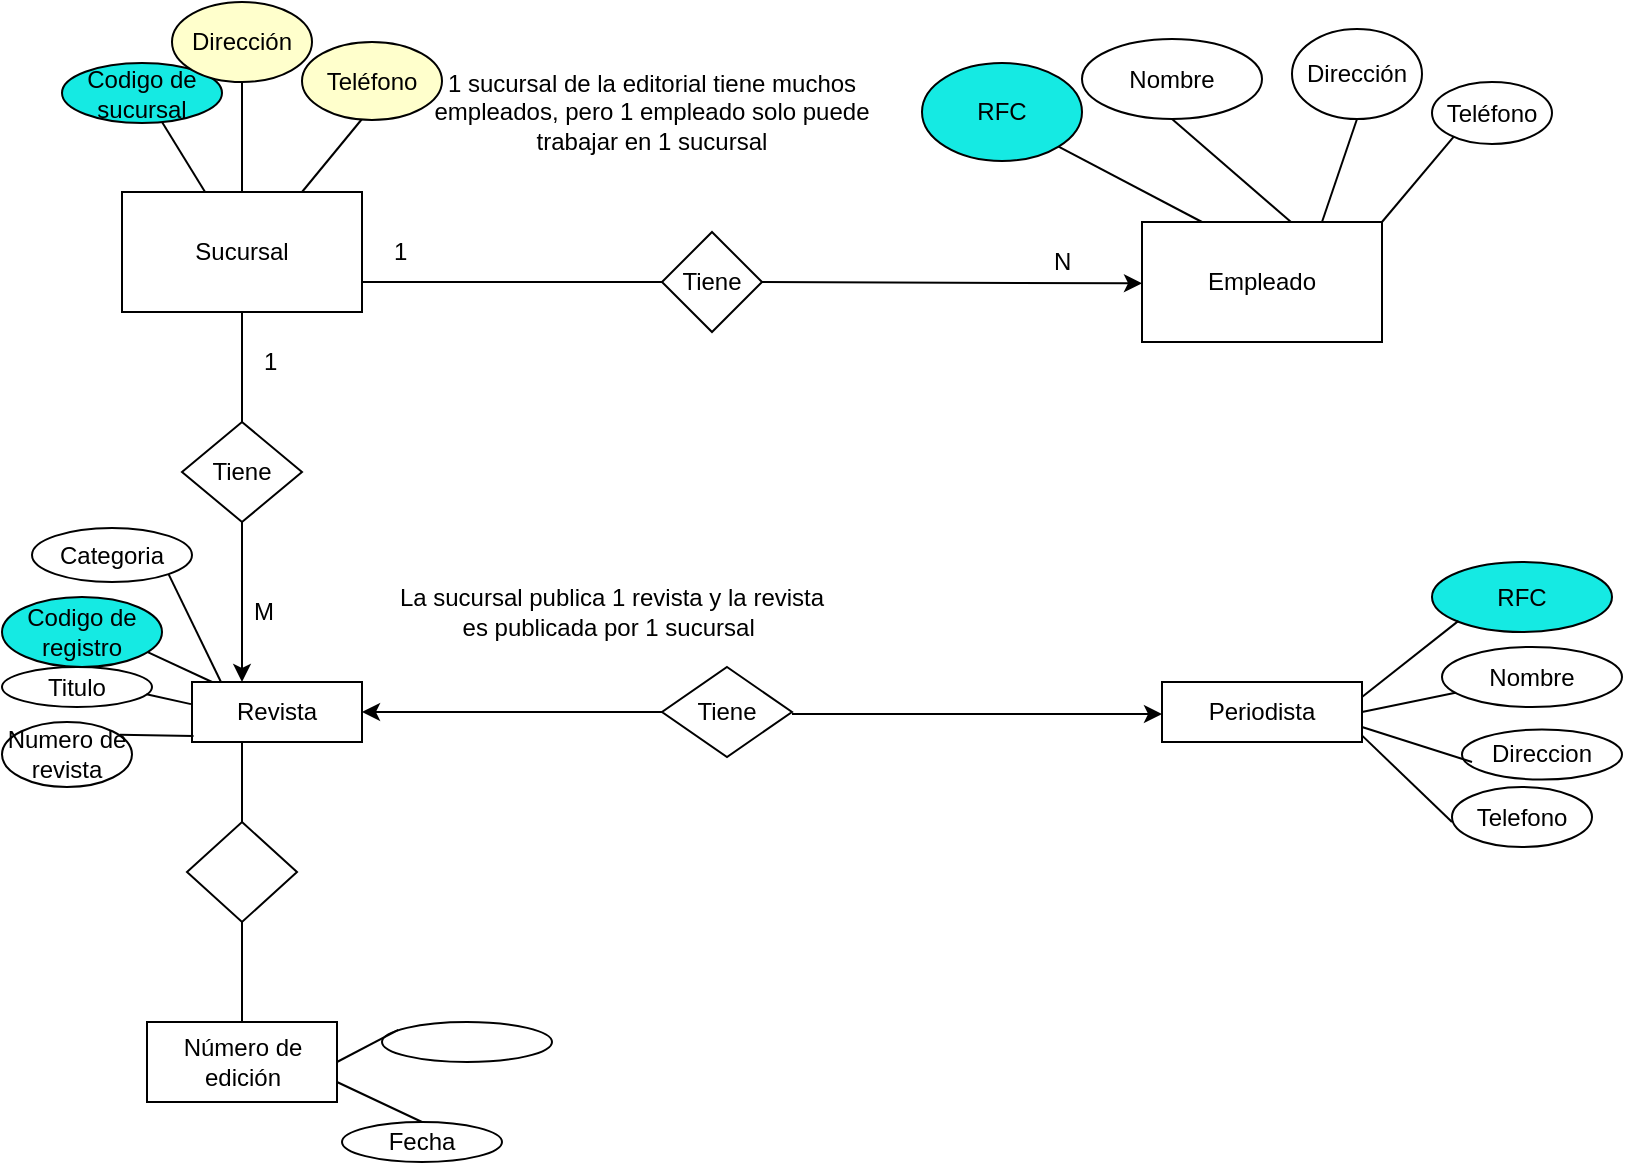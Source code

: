 <mxfile version="22.0.2" type="github">
  <diagram id="R2lEEEUBdFMjLlhIrx00" name="Page-1">
    <mxGraphModel dx="394" dy="173" grid="1" gridSize="10" guides="1" tooltips="1" connect="1" arrows="1" fold="1" page="1" pageScale="1" pageWidth="850" pageHeight="1100" math="0" shadow="0" extFonts="Permanent Marker^https://fonts.googleapis.com/css?family=Permanent+Marker">
      <root>
        <mxCell id="0" />
        <mxCell id="1" parent="0" />
        <mxCell id="aHJGqN-GS59mJnBzp212-1" value="Sucursal" style="rounded=0;whiteSpace=wrap;html=1;" parent="1" vertex="1">
          <mxGeometry x="90" y="245" width="120" height="60" as="geometry" />
        </mxCell>
        <mxCell id="aHJGqN-GS59mJnBzp212-2" value="Empleado" style="rounded=0;whiteSpace=wrap;html=1;" parent="1" vertex="1">
          <mxGeometry x="600" y="260" width="120" height="60" as="geometry" />
        </mxCell>
        <mxCell id="aHJGqN-GS59mJnBzp212-3" value="Revista" style="rounded=0;whiteSpace=wrap;html=1;" parent="1" vertex="1">
          <mxGeometry x="125" y="490" width="85" height="30" as="geometry" />
        </mxCell>
        <mxCell id="aHJGqN-GS59mJnBzp212-4" value="Periodista" style="rounded=0;whiteSpace=wrap;html=1;" parent="1" vertex="1">
          <mxGeometry x="610" y="490" width="100" height="30" as="geometry" />
        </mxCell>
        <mxCell id="aHJGqN-GS59mJnBzp212-5" value="Tiene" style="rhombus;whiteSpace=wrap;html=1;" parent="1" vertex="1">
          <mxGeometry x="120" y="360" width="60" height="50" as="geometry" />
        </mxCell>
        <mxCell id="aHJGqN-GS59mJnBzp212-7" value="Tiene" style="rhombus;whiteSpace=wrap;html=1;" parent="1" vertex="1">
          <mxGeometry x="360" y="265" width="50" height="50" as="geometry" />
        </mxCell>
        <mxCell id="aHJGqN-GS59mJnBzp212-10" value="" style="endArrow=none;html=1;rounded=0;entryX=0;entryY=0.5;entryDx=0;entryDy=0;" parent="1" target="aHJGqN-GS59mJnBzp212-7" edge="1">
          <mxGeometry width="50" height="50" relative="1" as="geometry">
            <mxPoint x="210" y="290" as="sourcePoint" />
            <mxPoint x="170" y="250" as="targetPoint" />
          </mxGeometry>
        </mxCell>
        <mxCell id="aHJGqN-GS59mJnBzp212-12" value="" style="endArrow=classic;html=1;rounded=0;entryX=0.625;entryY=0.856;entryDx=0;entryDy=0;entryPerimeter=0;" parent="1" target="aHJGqN-GS59mJnBzp212-25" edge="1">
          <mxGeometry width="50" height="50" relative="1" as="geometry">
            <mxPoint x="410" y="290" as="sourcePoint" />
            <mxPoint x="460" y="240" as="targetPoint" />
          </mxGeometry>
        </mxCell>
        <mxCell id="aHJGqN-GS59mJnBzp212-17" value="Codigo de sucursal" style="ellipse;whiteSpace=wrap;html=1;fillColor=#15EAE3;" parent="1" vertex="1">
          <mxGeometry x="60" y="180.5" width="80" height="30" as="geometry" />
        </mxCell>
        <mxCell id="aHJGqN-GS59mJnBzp212-20" value="" style="endArrow=none;html=1;rounded=0;exitX=0.5;exitY=0;exitDx=0;exitDy=0;" parent="1" source="aHJGqN-GS59mJnBzp212-1" edge="1">
          <mxGeometry width="50" height="50" relative="1" as="geometry">
            <mxPoint x="100" y="240" as="sourcePoint" />
            <mxPoint x="150" y="190" as="targetPoint" />
          </mxGeometry>
        </mxCell>
        <mxCell id="aHJGqN-GS59mJnBzp212-21" value="Dirección" style="ellipse;whiteSpace=wrap;html=1;fillColor=#FFFFCC;" parent="1" vertex="1">
          <mxGeometry x="115" y="150" width="70" height="40" as="geometry" />
        </mxCell>
        <mxCell id="aHJGqN-GS59mJnBzp212-22" value="" style="endArrow=none;html=1;rounded=0;exitX=0.75;exitY=0;exitDx=0;exitDy=0;" parent="1" source="aHJGqN-GS59mJnBzp212-1" edge="1">
          <mxGeometry width="50" height="50" relative="1" as="geometry">
            <mxPoint x="160" y="258.5" as="sourcePoint" />
            <mxPoint x="210" y="208.5" as="targetPoint" />
          </mxGeometry>
        </mxCell>
        <mxCell id="aHJGqN-GS59mJnBzp212-23" value="Teléfono" style="ellipse;whiteSpace=wrap;html=1;fillColor=#FFFFCC;" parent="1" vertex="1">
          <mxGeometry x="180" y="170" width="70" height="39" as="geometry" />
        </mxCell>
        <mxCell id="aHJGqN-GS59mJnBzp212-24" value="1" style="text;strokeColor=none;fillColor=none;align=left;verticalAlign=middle;spacingLeft=4;spacingRight=4;overflow=hidden;points=[[0,0.5],[1,0.5]];portConstraint=eastwest;rotatable=0;whiteSpace=wrap;html=1;" parent="1" vertex="1">
          <mxGeometry x="220" y="260" width="20" height="30" as="geometry" />
        </mxCell>
        <mxCell id="aHJGqN-GS59mJnBzp212-25" value="N" style="text;strokeColor=none;fillColor=none;align=left;verticalAlign=middle;spacingLeft=4;spacingRight=4;overflow=hidden;points=[[0,0.5],[1,0.5]];portConstraint=eastwest;rotatable=0;whiteSpace=wrap;html=1;" parent="1" vertex="1">
          <mxGeometry x="550" y="265" width="80" height="30" as="geometry" />
        </mxCell>
        <mxCell id="aHJGqN-GS59mJnBzp212-26" value="" style="endArrow=none;html=1;rounded=0;entryX=1;entryY=1;entryDx=0;entryDy=0;exitX=0.25;exitY=0;exitDx=0;exitDy=0;" parent="1" source="aHJGqN-GS59mJnBzp212-2" target="aHJGqN-GS59mJnBzp212-27" edge="1">
          <mxGeometry width="50" height="50" relative="1" as="geometry">
            <mxPoint x="680" y="260" as="sourcePoint" />
            <mxPoint x="650" y="230" as="targetPoint" />
          </mxGeometry>
        </mxCell>
        <mxCell id="aHJGqN-GS59mJnBzp212-27" value="RFC" style="ellipse;whiteSpace=wrap;html=1;fillColor=#15EAE3;" parent="1" vertex="1">
          <mxGeometry x="490" y="180.5" width="80" height="49" as="geometry" />
        </mxCell>
        <mxCell id="aHJGqN-GS59mJnBzp212-28" value="" style="endArrow=none;html=1;rounded=0;entryX=0.5;entryY=1;entryDx=0;entryDy=0;" parent="1" target="aHJGqN-GS59mJnBzp212-29" edge="1">
          <mxGeometry width="50" height="50" relative="1" as="geometry">
            <mxPoint x="674.5" y="260" as="sourcePoint" />
            <mxPoint x="674.5" y="200" as="targetPoint" />
          </mxGeometry>
        </mxCell>
        <mxCell id="aHJGqN-GS59mJnBzp212-29" value="Nombre" style="ellipse;whiteSpace=wrap;html=1;" parent="1" vertex="1">
          <mxGeometry x="570" y="168.5" width="90" height="40" as="geometry" />
        </mxCell>
        <mxCell id="aHJGqN-GS59mJnBzp212-30" value="" style="endArrow=none;html=1;rounded=0;entryX=0.5;entryY=1;entryDx=0;entryDy=0;" parent="1" target="aHJGqN-GS59mJnBzp212-31" edge="1">
          <mxGeometry width="50" height="50" relative="1" as="geometry">
            <mxPoint x="690" y="260" as="sourcePoint" />
            <mxPoint x="740" y="210" as="targetPoint" />
          </mxGeometry>
        </mxCell>
        <mxCell id="aHJGqN-GS59mJnBzp212-31" value="Dirección" style="ellipse;whiteSpace=wrap;html=1;" parent="1" vertex="1">
          <mxGeometry x="675" y="163.5" width="65" height="45" as="geometry" />
        </mxCell>
        <mxCell id="aHJGqN-GS59mJnBzp212-34" value="" style="endArrow=none;html=1;rounded=0;" parent="1" edge="1">
          <mxGeometry width="50" height="50" relative="1" as="geometry">
            <mxPoint x="720" y="260" as="sourcePoint" />
            <mxPoint x="758.426" y="214.258" as="targetPoint" />
          </mxGeometry>
        </mxCell>
        <mxCell id="aHJGqN-GS59mJnBzp212-33" value="Teléfono" style="ellipse;whiteSpace=wrap;html=1;" parent="1" vertex="1">
          <mxGeometry x="745" y="190" width="60" height="31" as="geometry" />
        </mxCell>
        <mxCell id="aHJGqN-GS59mJnBzp212-35" value="1 sucursal de la editorial tiene muchos empleados, pero 1 empleado solo puede trabajar en 1 sucursal" style="text;html=1;strokeColor=none;fillColor=none;align=center;verticalAlign=middle;whiteSpace=wrap;rounded=0;" parent="1" vertex="1">
          <mxGeometry x="230" y="170" width="250" height="70" as="geometry" />
        </mxCell>
        <mxCell id="aHJGqN-GS59mJnBzp212-36" value="" style="endArrow=none;html=1;rounded=0;entryX=0.5;entryY=1;entryDx=0;entryDy=0;" parent="1" target="aHJGqN-GS59mJnBzp212-1" edge="1">
          <mxGeometry width="50" height="50" relative="1" as="geometry">
            <mxPoint x="150" y="360" as="sourcePoint" />
            <mxPoint x="70" y="320" as="targetPoint" />
          </mxGeometry>
        </mxCell>
        <mxCell id="aHJGqN-GS59mJnBzp212-37" value="" style="endArrow=classic;html=1;rounded=0;exitX=0.5;exitY=1;exitDx=0;exitDy=0;" parent="1" source="aHJGqN-GS59mJnBzp212-5" edge="1">
          <mxGeometry width="50" height="50" relative="1" as="geometry">
            <mxPoint x="60" y="460" as="sourcePoint" />
            <mxPoint x="150" y="490" as="targetPoint" />
          </mxGeometry>
        </mxCell>
        <mxCell id="aHJGqN-GS59mJnBzp212-38" value="La sucursal publica 1 revista y la revista es publicada por 1 sucursal&amp;nbsp;" style="text;html=1;strokeColor=none;fillColor=none;align=center;verticalAlign=middle;whiteSpace=wrap;rounded=0;" parent="1" vertex="1">
          <mxGeometry x="220" y="440" width="230" height="30" as="geometry" />
        </mxCell>
        <mxCell id="aHJGqN-GS59mJnBzp212-41" value="1" style="text;strokeColor=none;fillColor=none;align=left;verticalAlign=middle;spacingLeft=4;spacingRight=4;overflow=hidden;points=[[0,0.5],[1,0.5]];portConstraint=eastwest;rotatable=0;whiteSpace=wrap;html=1;" parent="1" vertex="1">
          <mxGeometry x="155" y="315" width="30" height="30" as="geometry" />
        </mxCell>
        <mxCell id="aHJGqN-GS59mJnBzp212-42" value="M" style="text;strokeColor=none;fillColor=none;align=left;verticalAlign=middle;spacingLeft=4;spacingRight=4;overflow=hidden;points=[[0,0.5],[1,0.5]];portConstraint=eastwest;rotatable=0;whiteSpace=wrap;html=1;" parent="1" vertex="1">
          <mxGeometry x="150" y="440" width="40" height="30" as="geometry" />
        </mxCell>
        <mxCell id="aHJGqN-GS59mJnBzp212-44" value="" style="endArrow=none;html=1;rounded=0;" parent="1" source="aHJGqN-GS59mJnBzp212-1" edge="1">
          <mxGeometry width="50" height="50" relative="1" as="geometry">
            <mxPoint x="60" y="260" as="sourcePoint" />
            <mxPoint x="110" y="210" as="targetPoint" />
          </mxGeometry>
        </mxCell>
        <mxCell id="OFvr1qWIemrYlhcWky6H-4" value="RFC" style="ellipse;whiteSpace=wrap;html=1;fillColor=#15EAE3;" parent="1" vertex="1">
          <mxGeometry x="745" y="430" width="90" height="35" as="geometry" />
        </mxCell>
        <mxCell id="OFvr1qWIemrYlhcWky6H-5" value="Nombre" style="ellipse;whiteSpace=wrap;html=1;" parent="1" vertex="1">
          <mxGeometry x="750" y="472.5" width="90" height="30" as="geometry" />
        </mxCell>
        <mxCell id="OFvr1qWIemrYlhcWky6H-6" value="Direccion" style="ellipse;whiteSpace=wrap;html=1;" parent="1" vertex="1">
          <mxGeometry x="760" y="513.75" width="80" height="25" as="geometry" />
        </mxCell>
        <mxCell id="OFvr1qWIemrYlhcWky6H-7" value="Telefono" style="ellipse;whiteSpace=wrap;html=1;" parent="1" vertex="1">
          <mxGeometry x="755" y="542.5" width="70" height="30" as="geometry" />
        </mxCell>
        <mxCell id="OFvr1qWIemrYlhcWky6H-16" value="" style="endArrow=none;html=1;rounded=0;entryX=0.036;entryY=0.698;entryDx=0;entryDy=0;entryPerimeter=0;exitX=1;exitY=0.25;exitDx=0;exitDy=0;" parent="1" source="aHJGqN-GS59mJnBzp212-4" edge="1">
          <mxGeometry width="50" height="50" relative="1" as="geometry">
            <mxPoint x="725" y="510" as="sourcePoint" />
            <mxPoint x="758.24" y="459.43" as="targetPoint" />
          </mxGeometry>
        </mxCell>
        <mxCell id="OFvr1qWIemrYlhcWky6H-17" value="" style="endArrow=none;html=1;rounded=0;exitX=1;exitY=0.5;exitDx=0;exitDy=0;" parent="1" source="aHJGqN-GS59mJnBzp212-4" target="OFvr1qWIemrYlhcWky6H-5" edge="1">
          <mxGeometry width="50" height="50" relative="1" as="geometry">
            <mxPoint x="715" y="550" as="sourcePoint" />
            <mxPoint x="765" y="500" as="targetPoint" />
          </mxGeometry>
        </mxCell>
        <mxCell id="OFvr1qWIemrYlhcWky6H-19" value="" style="endArrow=none;html=1;rounded=0;exitX=1;exitY=0.75;exitDx=0;exitDy=0;" parent="1" source="aHJGqN-GS59mJnBzp212-4" edge="1">
          <mxGeometry width="50" height="50" relative="1" as="geometry">
            <mxPoint x="715" y="580" as="sourcePoint" />
            <mxPoint x="765" y="530" as="targetPoint" />
          </mxGeometry>
        </mxCell>
        <mxCell id="OFvr1qWIemrYlhcWky6H-20" value="" style="endArrow=none;html=1;rounded=0;exitX=1.002;exitY=0.898;exitDx=0;exitDy=0;exitPerimeter=0;" parent="1" source="aHJGqN-GS59mJnBzp212-4" edge="1">
          <mxGeometry width="50" height="50" relative="1" as="geometry">
            <mxPoint x="705" y="610" as="sourcePoint" />
            <mxPoint x="755" y="560" as="targetPoint" />
          </mxGeometry>
        </mxCell>
        <mxCell id="OFvr1qWIemrYlhcWky6H-21" value="Tiene" style="rhombus;whiteSpace=wrap;html=1;" parent="1" vertex="1">
          <mxGeometry x="360" y="482.5" width="65" height="45" as="geometry" />
        </mxCell>
        <mxCell id="OFvr1qWIemrYlhcWky6H-24" value="" style="endArrow=classic;html=1;rounded=0;exitX=1;exitY=0.5;exitDx=0;exitDy=0;entryX=0;entryY=0.5;entryDx=0;entryDy=0;" parent="1" edge="1">
          <mxGeometry width="50" height="50" relative="1" as="geometry">
            <mxPoint x="425" y="506" as="sourcePoint" />
            <mxPoint x="610" y="506" as="targetPoint" />
            <Array as="points" />
          </mxGeometry>
        </mxCell>
        <mxCell id="OFvr1qWIemrYlhcWky6H-25" value="" style="endArrow=classic;html=1;rounded=0;entryX=1;entryY=0.5;entryDx=0;entryDy=0;exitX=0;exitY=0.5;exitDx=0;exitDy=0;" parent="1" source="OFvr1qWIemrYlhcWky6H-21" target="aHJGqN-GS59mJnBzp212-3" edge="1">
          <mxGeometry width="50" height="50" relative="1" as="geometry">
            <mxPoint x="355" y="520" as="sourcePoint" />
            <mxPoint x="405" y="470" as="targetPoint" />
          </mxGeometry>
        </mxCell>
        <mxCell id="OFvr1qWIemrYlhcWky6H-26" value="Codigo de registro" style="ellipse;whiteSpace=wrap;html=1;fillColor=#15EAE3;" parent="1" vertex="1">
          <mxGeometry x="30" y="447.5" width="80" height="35" as="geometry" />
        </mxCell>
        <mxCell id="OFvr1qWIemrYlhcWky6H-27" value="Titulo" style="ellipse;whiteSpace=wrap;html=1;" parent="1" vertex="1">
          <mxGeometry x="30" y="482.5" width="75" height="20" as="geometry" />
        </mxCell>
        <mxCell id="OFvr1qWIemrYlhcWky6H-28" value="Numero de revista" style="ellipse;whiteSpace=wrap;html=1;" parent="1" vertex="1">
          <mxGeometry x="30" y="510" width="65" height="32.5" as="geometry" />
        </mxCell>
        <mxCell id="OFvr1qWIemrYlhcWky6H-29" value="Categoria" style="ellipse;whiteSpace=wrap;html=1;" parent="1" vertex="1">
          <mxGeometry x="45" y="413" width="80" height="27" as="geometry" />
        </mxCell>
        <mxCell id="OFvr1qWIemrYlhcWky6H-30" value="" style="endArrow=none;html=1;rounded=0;entryX=0.169;entryY=-0.009;entryDx=0;entryDy=0;entryPerimeter=0;exitX=1;exitY=1;exitDx=0;exitDy=0;" parent="1" source="OFvr1qWIemrYlhcWky6H-29" target="aHJGqN-GS59mJnBzp212-3" edge="1">
          <mxGeometry width="50" height="50" relative="1" as="geometry">
            <mxPoint x="125" y="430" as="sourcePoint" />
            <mxPoint x="175" y="380" as="targetPoint" />
          </mxGeometry>
        </mxCell>
        <mxCell id="OFvr1qWIemrYlhcWky6H-31" value="" style="endArrow=none;html=1;rounded=0;entryX=0.118;entryY=0;entryDx=0;entryDy=0;entryPerimeter=0;" parent="1" target="aHJGqN-GS59mJnBzp212-3" edge="1">
          <mxGeometry width="50" height="50" relative="1" as="geometry">
            <mxPoint x="102.852" y="475.061" as="sourcePoint" />
            <mxPoint x="155" y="420" as="targetPoint" />
          </mxGeometry>
        </mxCell>
        <mxCell id="OFvr1qWIemrYlhcWky6H-32" value="" style="endArrow=none;html=1;rounded=0;entryX=-0.006;entryY=0.369;entryDx=0;entryDy=0;entryPerimeter=0;" parent="1" target="aHJGqN-GS59mJnBzp212-3" edge="1">
          <mxGeometry width="50" height="50" relative="1" as="geometry">
            <mxPoint x="102.255" y="496.086" as="sourcePoint" />
            <mxPoint x="185" y="530" as="targetPoint" />
          </mxGeometry>
        </mxCell>
        <mxCell id="OFvr1qWIemrYlhcWky6H-33" value="" style="endArrow=none;html=1;rounded=0;entryX=0.009;entryY=0.902;entryDx=0;entryDy=0;entryPerimeter=0;exitX=0.905;exitY=0.196;exitDx=0;exitDy=0;exitPerimeter=0;" parent="1" source="OFvr1qWIemrYlhcWky6H-28" target="aHJGqN-GS59mJnBzp212-3" edge="1">
          <mxGeometry width="50" height="50" relative="1" as="geometry">
            <mxPoint x="105" y="520" as="sourcePoint" />
            <mxPoint x="155" y="470" as="targetPoint" />
          </mxGeometry>
        </mxCell>
        <mxCell id="Jaal9q_AW8TaccG8SGAF-1" value="" style="rhombus;whiteSpace=wrap;html=1;" vertex="1" parent="1">
          <mxGeometry x="122.5" y="560" width="55" height="50" as="geometry" />
        </mxCell>
        <mxCell id="Jaal9q_AW8TaccG8SGAF-3" value="" style="endArrow=none;html=1;rounded=0;" edge="1" parent="1" source="Jaal9q_AW8TaccG8SGAF-1">
          <mxGeometry width="50" height="50" relative="1" as="geometry">
            <mxPoint x="100" y="570" as="sourcePoint" />
            <mxPoint x="150" y="520" as="targetPoint" />
          </mxGeometry>
        </mxCell>
        <mxCell id="Jaal9q_AW8TaccG8SGAF-6" value="Número de edición" style="rounded=0;whiteSpace=wrap;html=1;" vertex="1" parent="1">
          <mxGeometry x="102.5" y="660" width="95" height="40" as="geometry" />
        </mxCell>
        <mxCell id="Jaal9q_AW8TaccG8SGAF-7" value="" style="endArrow=none;html=1;rounded=0;exitX=0.5;exitY=0;exitDx=0;exitDy=0;" edge="1" parent="1" source="Jaal9q_AW8TaccG8SGAF-6">
          <mxGeometry width="50" height="50" relative="1" as="geometry">
            <mxPoint x="100" y="660" as="sourcePoint" />
            <mxPoint x="150" y="610" as="targetPoint" />
          </mxGeometry>
        </mxCell>
        <mxCell id="Jaal9q_AW8TaccG8SGAF-8" value="Fecha" style="ellipse;whiteSpace=wrap;html=1;" vertex="1" parent="1">
          <mxGeometry x="200" y="710" width="80" height="20" as="geometry" />
        </mxCell>
        <mxCell id="Jaal9q_AW8TaccG8SGAF-9" value="" style="endArrow=none;html=1;rounded=0;entryX=0.5;entryY=0;entryDx=0;entryDy=0;exitX=1;exitY=0.75;exitDx=0;exitDy=0;" edge="1" parent="1" source="Jaal9q_AW8TaccG8SGAF-6" target="Jaal9q_AW8TaccG8SGAF-8">
          <mxGeometry width="50" height="50" relative="1" as="geometry">
            <mxPoint x="200" y="680" as="sourcePoint" />
            <mxPoint x="250" y="630" as="targetPoint" />
          </mxGeometry>
        </mxCell>
        <mxCell id="Jaal9q_AW8TaccG8SGAF-10" value="" style="ellipse;whiteSpace=wrap;html=1;" vertex="1" parent="1">
          <mxGeometry x="220" y="660" width="85" height="20" as="geometry" />
        </mxCell>
        <mxCell id="Jaal9q_AW8TaccG8SGAF-11" value="" style="endArrow=none;html=1;rounded=0;entryX=0.096;entryY=0.197;entryDx=0;entryDy=0;entryPerimeter=0;exitX=1;exitY=0.5;exitDx=0;exitDy=0;" edge="1" parent="1" source="Jaal9q_AW8TaccG8SGAF-6" target="Jaal9q_AW8TaccG8SGAF-10">
          <mxGeometry width="50" height="50" relative="1" as="geometry">
            <mxPoint x="200" y="680" as="sourcePoint" />
            <mxPoint x="250" y="630" as="targetPoint" />
          </mxGeometry>
        </mxCell>
      </root>
    </mxGraphModel>
  </diagram>
</mxfile>
